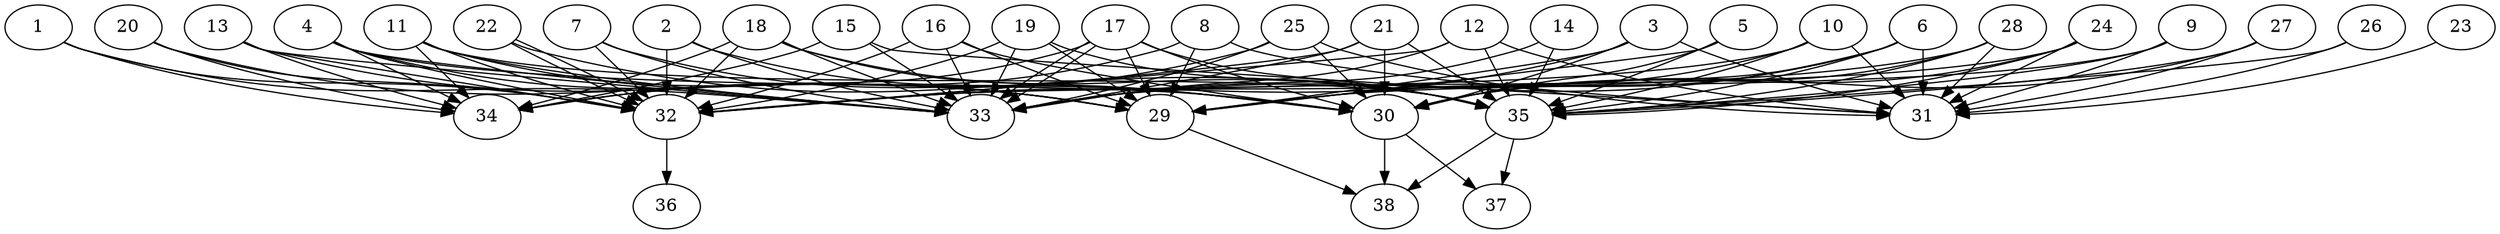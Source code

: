// DAG (tier=3-complex, mode=data, n=38, ccr=0.542, fat=0.846, density=0.767, regular=0.323, jump=0.215, mindata=4194304, maxdata=33554432)
// DAG automatically generated by daggen at Sun Aug 24 16:33:35 2025
// /home/ermia/Project/Environments/daggen/bin/daggen --dot --ccr 0.542 --fat 0.846 --regular 0.323 --density 0.767 --jump 0.215 --mindata 4194304 --maxdata 33554432 -n 38 
digraph G {
  1 [size="12368085115363808772096", alpha="0.17", expect_size="6184042557681904386048"]
  1 -> 32 [size ="4278500928258048"]
  1 -> 33 [size ="4278500928258048"]
  1 -> 34 [size ="4278500928258048"]
  2 [size="80414197022721616", alpha="0.17", expect_size="40207098511360808"]
  2 -> 30 [size ="1600537757745152"]
  2 -> 32 [size ="1600537757745152"]
  2 -> 33 [size ="1600537757745152"]
  3 [size="18134997184371157368832", alpha="0.15", expect_size="9067498592185578684416"]
  3 -> 29 [size ="5522066707054592"]
  3 -> 30 [size ="5522066707054592"]
  3 -> 31 [size ="5522066707054592"]
  3 -> 32 [size ="5522066707054592"]
  4 [size="11961879008788764164096", alpha="0.17", expect_size="5980939504394382082048"]
  4 -> 29 [size ="4184301054722048"]
  4 -> 30 [size ="4184301054722048"]
  4 -> 32 [size ="4184301054722048"]
  4 -> 33 [size ="4184301054722048"]
  4 -> 34 [size ="4184301054722048"]
  5 [size="22073247056715701026816", alpha="0.18", expect_size="11036623528357850513408"]
  5 -> 29 [size ="6295073469759488"]
  5 -> 30 [size ="6295073469759488"]
  5 -> 35 [size ="6295073469759488"]
  6 [size="1315935104646972416", alpha="0.08", expect_size="657967552323486208"]
  6 -> 29 [size ="837016321261568"]
  6 -> 30 [size ="837016321261568"]
  6 -> 31 [size ="837016321261568"]
  6 -> 33 [size ="837016321261568"]
  6 -> 35 [size ="837016321261568"]
  7 [size="12634527695211216", alpha="0.18", expect_size="6317263847605608"]
  7 -> 30 [size ="672248818040832"]
  7 -> 32 [size ="672248818040832"]
  7 -> 33 [size ="672248818040832"]
  8 [size="181815594331248864", alpha="0.12", expect_size="90907797165624432"]
  8 -> 29 [size ="8295082704764928"]
  8 -> 31 [size ="8295082704764928"]
  8 -> 34 [size ="8295082704764928"]
  9 [size="5654690117061513216", alpha="0.17", expect_size="2827345058530756608"]
  9 -> 29 [size ="2897755680800768"]
  9 -> 31 [size ="2897755680800768"]
  9 -> 35 [size ="2897755680800768"]
  10 [size="2709300073162925408256", alpha="0.02", expect_size="1354650036581462704128"]
  10 -> 29 [size ="1554752961773568"]
  10 -> 31 [size ="1554752961773568"]
  10 -> 32 [size ="1554752961773568"]
  10 -> 35 [size ="1554752961773568"]
  11 [size="7246497382412674048", alpha="0.02", expect_size="3623248691206337024"]
  11 -> 29 [size ="2535649672429568"]
  11 -> 32 [size ="2535649672429568"]
  11 -> 33 [size ="2535649672429568"]
  11 -> 34 [size ="2535649672429568"]
  11 -> 35 [size ="2535649672429568"]
  12 [size="9471460263024312451072", alpha="0.08", expect_size="4735730131512156225536"]
  12 -> 31 [size ="3581249796964352"]
  12 -> 32 [size ="3581249796964352"]
  12 -> 33 [size ="3581249796964352"]
  12 -> 35 [size ="3581249796964352"]
  13 [size="10861472592414577262592", alpha="0.16", expect_size="5430736296207288631296"]
  13 -> 29 [size ="3923579536146432"]
  13 -> 32 [size ="3923579536146432"]
  13 -> 33 [size ="3923579536146432"]
  13 -> 34 [size ="3923579536146432"]
  14 [size="177265119428968064", alpha="0.16", expect_size="88632559714484032"]
  14 -> 33 [size ="4050126720991232"]
  14 -> 35 [size ="4050126720991232"]
  15 [size="23407007646491869184000", alpha="0.16", expect_size="11703503823245934592000"]
  15 -> 31 [size ="6546169580748800"]
  15 -> 33 [size ="6546169580748800"]
  15 -> 34 [size ="6546169580748800"]
  16 [size="14678885683271821164544", alpha="0.04", expect_size="7339442841635910582272"]
  16 -> 29 [size ="4796068520787968"]
  16 -> 30 [size ="4796068520787968"]
  16 -> 32 [size ="4796068520787968"]
  16 -> 33 [size ="4796068520787968"]
  17 [size="67063542515528416", alpha="0.12", expect_size="33531771257764208"]
  17 -> 29 [size ="1246105438257152"]
  17 -> 30 [size ="1246105438257152"]
  17 -> 33 [size ="1246105438257152"]
  17 -> 33 [size ="1246105438257152"]
  17 -> 34 [size ="1246105438257152"]
  17 -> 35 [size ="1246105438257152"]
  18 [size="19112193384534630400", alpha="0.08", expect_size="9556096692267315200"]
  18 -> 30 [size ="7670519004397568"]
  18 -> 32 [size ="7670519004397568"]
  18 -> 33 [size ="7670519004397568"]
  18 -> 34 [size ="7670519004397568"]
  18 -> 35 [size ="7670519004397568"]
  19 [size="168838065475671552", alpha="0.05", expect_size="84419032737835776"]
  19 -> 29 [size ="4530667048140800"]
  19 -> 32 [size ="4530667048140800"]
  19 -> 33 [size ="4530667048140800"]
  19 -> 35 [size ="4530667048140800"]
  20 [size="292896739708321664", alpha="0.13", expect_size="146448369854160832"]
  20 -> 29 [size ="205957313331200"]
  20 -> 32 [size ="205957313331200"]
  20 -> 34 [size ="205957313331200"]
  21 [size="9990875231150395097088", alpha="0.04", expect_size="4995437615575197548544"]
  21 -> 30 [size ="3711011873882112"]
  21 -> 32 [size ="3711011873882112"]
  21 -> 33 [size ="3711011873882112"]
  21 -> 35 [size ="3711011873882112"]
  22 [size="7631053791522715648", alpha="0.08", expect_size="3815526895761357824"]
  22 -> 32 [size ="3373923513139200"]
  22 -> 32 [size ="3373923513139200"]
  22 -> 35 [size ="3373923513139200"]
  23 [size="24639283315218068", alpha="0.16", expect_size="12319641657609034"]
  23 -> 31 [size ="517322175414272"]
  24 [size="3993520996292194816", alpha="0.14", expect_size="1996760498146097408"]
  24 -> 30 [size ="2124727241932800"]
  24 -> 31 [size ="2124727241932800"]
  24 -> 33 [size ="2124727241932800"]
  24 -> 35 [size ="2124727241932800"]
  25 [size="3530472032590364672000", alpha="0.06", expect_size="1765236016295182336000"]
  25 -> 30 [size ="1854862996275200"]
  25 -> 31 [size ="1854862996275200"]
  25 -> 33 [size ="1854862996275200"]
  25 -> 34 [size ="1854862996275200"]
  26 [size="21938154335953567612928", alpha="0.10", expect_size="10969077167976783806464"]
  26 -> 31 [size ="6269362453348352"]
  26 -> 35 [size ="6269362453348352"]
  27 [size="7691626942351951265792", alpha="0.11", expect_size="3845813471175975632896"]
  27 -> 30 [size ="3117229625311232"]
  27 -> 31 [size ="3117229625311232"]
  27 -> 35 [size ="3117229625311232"]
  28 [size="97294145354059056", alpha="0.03", expect_size="48647072677029528"]
  28 -> 30 [size ="3456861470720000"]
  28 -> 31 [size ="3456861470720000"]
  28 -> 32 [size ="3456861470720000"]
  28 -> 35 [size ="3456861470720000"]
  29 [size="54772141479965184", alpha="0.17", expect_size="27386070739982592"]
  29 -> 38 [size ="1219260147826688"]
  30 [size="48361615665675032", alpha="0.10", expect_size="24180807832837516"]
  30 -> 37 [size ="1660177866555392"]
  30 -> 38 [size ="1660177866555392"]
  31 [size="489607928832801984", alpha="0.10", expect_size="244803964416400992"]
  32 [size="214641123518786272", alpha="0.07", expect_size="107320561759393136"]
  32 -> 36 [size ="8287698280251392"]
  33 [size="3230742291131243008", alpha="0.04", expect_size="1615371145565621504"]
  34 [size="3337286934691107328", alpha="0.01", expect_size="1668643467345553664"]
  35 [size="3111988663115872256", alpha="0.20", expect_size="1555994331557936128"]
  35 -> 37 [size ="2167393807761408"]
  35 -> 38 [size ="2167393807761408"]
  36 [size="290457714986476416", alpha="0.01", expect_size="145228857493238208"]
  37 [size="5448446138652920119296", alpha="0.16", expect_size="2724223069326460059648"]
  38 [size="93586847722324048", alpha="0.19", expect_size="46793423861162024"]
}